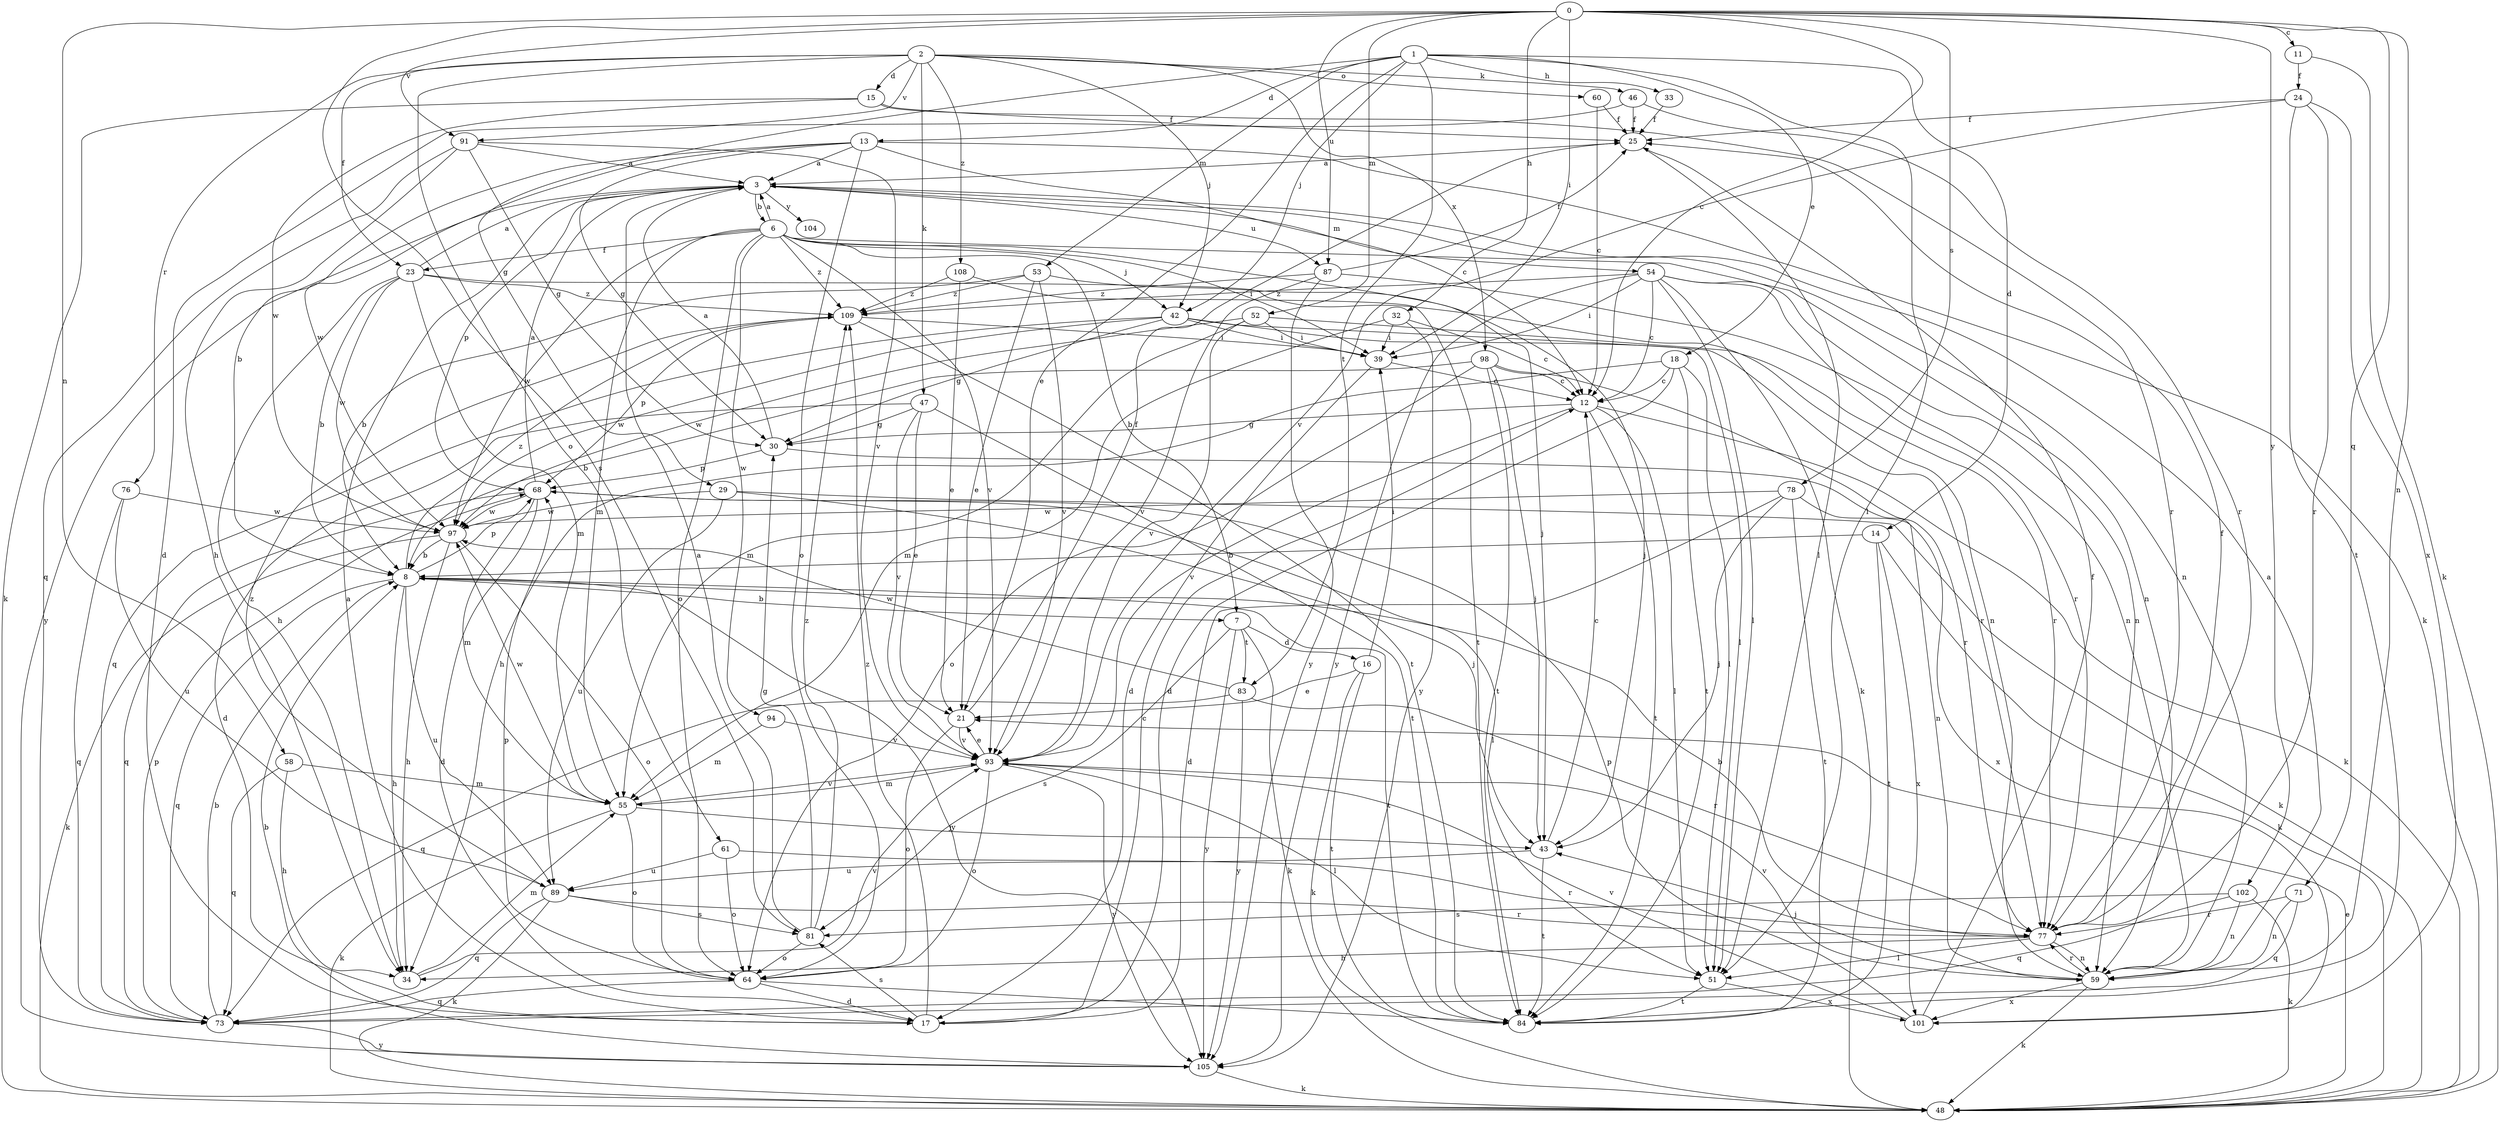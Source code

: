 strict digraph  {
0;
1;
2;
3;
6;
7;
8;
11;
12;
13;
14;
15;
16;
17;
18;
21;
23;
24;
25;
29;
30;
32;
33;
34;
39;
42;
43;
46;
47;
48;
51;
52;
53;
54;
55;
58;
59;
60;
61;
64;
68;
71;
73;
76;
77;
78;
81;
83;
84;
87;
89;
91;
93;
94;
97;
98;
101;
102;
104;
105;
108;
109;
0 -> 11  [label=c];
0 -> 12  [label=c];
0 -> 32  [label=h];
0 -> 39  [label=i];
0 -> 52  [label=m];
0 -> 58  [label=n];
0 -> 59  [label=n];
0 -> 71  [label=q];
0 -> 78  [label=s];
0 -> 81  [label=s];
0 -> 87  [label=u];
0 -> 91  [label=v];
0 -> 102  [label=y];
1 -> 13  [label=d];
1 -> 14  [label=d];
1 -> 18  [label=e];
1 -> 21  [label=e];
1 -> 29  [label=g];
1 -> 33  [label=h];
1 -> 42  [label=j];
1 -> 51  [label=l];
1 -> 53  [label=m];
1 -> 83  [label=t];
2 -> 15  [label=d];
2 -> 23  [label=f];
2 -> 42  [label=j];
2 -> 46  [label=k];
2 -> 47  [label=k];
2 -> 60  [label=o];
2 -> 61  [label=o];
2 -> 76  [label=r];
2 -> 91  [label=v];
2 -> 98  [label=x];
2 -> 108  [label=z];
3 -> 6  [label=b];
3 -> 54  [label=m];
3 -> 59  [label=n];
3 -> 68  [label=p];
3 -> 87  [label=u];
3 -> 104  [label=y];
3 -> 105  [label=y];
6 -> 3  [label=a];
6 -> 7  [label=b];
6 -> 23  [label=f];
6 -> 39  [label=i];
6 -> 42  [label=j];
6 -> 43  [label=j];
6 -> 55  [label=m];
6 -> 59  [label=n];
6 -> 64  [label=o];
6 -> 93  [label=v];
6 -> 94  [label=w];
6 -> 97  [label=w];
6 -> 109  [label=z];
7 -> 16  [label=d];
7 -> 48  [label=k];
7 -> 81  [label=s];
7 -> 83  [label=t];
7 -> 105  [label=y];
8 -> 7  [label=b];
8 -> 34  [label=h];
8 -> 68  [label=p];
8 -> 73  [label=q];
8 -> 84  [label=t];
8 -> 89  [label=u];
8 -> 105  [label=y];
8 -> 109  [label=z];
11 -> 24  [label=f];
11 -> 48  [label=k];
12 -> 30  [label=g];
12 -> 48  [label=k];
12 -> 51  [label=l];
12 -> 84  [label=t];
12 -> 93  [label=v];
13 -> 3  [label=a];
13 -> 8  [label=b];
13 -> 12  [label=c];
13 -> 30  [label=g];
13 -> 48  [label=k];
13 -> 64  [label=o];
13 -> 97  [label=w];
14 -> 8  [label=b];
14 -> 48  [label=k];
14 -> 84  [label=t];
14 -> 101  [label=x];
15 -> 25  [label=f];
15 -> 48  [label=k];
15 -> 77  [label=r];
15 -> 97  [label=w];
16 -> 21  [label=e];
16 -> 39  [label=i];
16 -> 48  [label=k];
16 -> 84  [label=t];
17 -> 3  [label=a];
17 -> 12  [label=c];
17 -> 81  [label=s];
17 -> 109  [label=z];
18 -> 12  [label=c];
18 -> 17  [label=d];
18 -> 34  [label=h];
18 -> 51  [label=l];
18 -> 84  [label=t];
21 -> 25  [label=f];
21 -> 64  [label=o];
21 -> 93  [label=v];
23 -> 3  [label=a];
23 -> 8  [label=b];
23 -> 34  [label=h];
23 -> 55  [label=m];
23 -> 59  [label=n];
23 -> 97  [label=w];
23 -> 109  [label=z];
24 -> 25  [label=f];
24 -> 77  [label=r];
24 -> 84  [label=t];
24 -> 93  [label=v];
24 -> 101  [label=x];
25 -> 3  [label=a];
25 -> 51  [label=l];
29 -> 43  [label=j];
29 -> 48  [label=k];
29 -> 89  [label=u];
29 -> 97  [label=w];
30 -> 3  [label=a];
30 -> 59  [label=n];
30 -> 68  [label=p];
32 -> 12  [label=c];
32 -> 39  [label=i];
32 -> 55  [label=m];
32 -> 105  [label=y];
33 -> 25  [label=f];
34 -> 55  [label=m];
34 -> 93  [label=v];
39 -> 12  [label=c];
39 -> 17  [label=d];
42 -> 30  [label=g];
42 -> 39  [label=i];
42 -> 51  [label=l];
42 -> 73  [label=q];
42 -> 77  [label=r];
42 -> 97  [label=w];
43 -> 12  [label=c];
43 -> 84  [label=t];
43 -> 89  [label=u];
46 -> 17  [label=d];
46 -> 25  [label=f];
46 -> 77  [label=r];
47 -> 17  [label=d];
47 -> 21  [label=e];
47 -> 30  [label=g];
47 -> 84  [label=t];
47 -> 93  [label=v];
48 -> 21  [label=e];
51 -> 84  [label=t];
51 -> 101  [label=x];
52 -> 39  [label=i];
52 -> 55  [label=m];
52 -> 77  [label=r];
52 -> 93  [label=v];
52 -> 97  [label=w];
53 -> 8  [label=b];
53 -> 21  [label=e];
53 -> 43  [label=j];
53 -> 93  [label=v];
53 -> 109  [label=z];
54 -> 12  [label=c];
54 -> 39  [label=i];
54 -> 48  [label=k];
54 -> 51  [label=l];
54 -> 59  [label=n];
54 -> 77  [label=r];
54 -> 105  [label=y];
54 -> 109  [label=z];
55 -> 43  [label=j];
55 -> 48  [label=k];
55 -> 64  [label=o];
55 -> 93  [label=v];
55 -> 97  [label=w];
58 -> 34  [label=h];
58 -> 55  [label=m];
58 -> 73  [label=q];
59 -> 3  [label=a];
59 -> 43  [label=j];
59 -> 48  [label=k];
59 -> 77  [label=r];
59 -> 93  [label=v];
59 -> 101  [label=x];
60 -> 12  [label=c];
60 -> 25  [label=f];
61 -> 64  [label=o];
61 -> 77  [label=r];
61 -> 89  [label=u];
64 -> 17  [label=d];
64 -> 68  [label=p];
64 -> 73  [label=q];
64 -> 84  [label=t];
68 -> 3  [label=a];
68 -> 17  [label=d];
68 -> 51  [label=l];
68 -> 55  [label=m];
68 -> 73  [label=q];
68 -> 97  [label=w];
71 -> 59  [label=n];
71 -> 73  [label=q];
71 -> 77  [label=r];
73 -> 8  [label=b];
73 -> 68  [label=p];
73 -> 105  [label=y];
76 -> 73  [label=q];
76 -> 89  [label=u];
76 -> 97  [label=w];
77 -> 8  [label=b];
77 -> 25  [label=f];
77 -> 34  [label=h];
77 -> 51  [label=l];
77 -> 59  [label=n];
78 -> 17  [label=d];
78 -> 43  [label=j];
78 -> 84  [label=t];
78 -> 97  [label=w];
78 -> 101  [label=x];
81 -> 3  [label=a];
81 -> 30  [label=g];
81 -> 64  [label=o];
81 -> 109  [label=z];
83 -> 73  [label=q];
83 -> 77  [label=r];
83 -> 97  [label=w];
83 -> 105  [label=y];
87 -> 25  [label=f];
87 -> 59  [label=n];
87 -> 93  [label=v];
87 -> 105  [label=y];
87 -> 109  [label=z];
89 -> 48  [label=k];
89 -> 73  [label=q];
89 -> 77  [label=r];
89 -> 81  [label=s];
89 -> 109  [label=z];
91 -> 3  [label=a];
91 -> 30  [label=g];
91 -> 34  [label=h];
91 -> 73  [label=q];
91 -> 93  [label=v];
93 -> 21  [label=e];
93 -> 51  [label=l];
93 -> 55  [label=m];
93 -> 64  [label=o];
93 -> 105  [label=y];
94 -> 55  [label=m];
94 -> 93  [label=v];
97 -> 8  [label=b];
97 -> 34  [label=h];
97 -> 48  [label=k];
97 -> 64  [label=o];
98 -> 8  [label=b];
98 -> 12  [label=c];
98 -> 43  [label=j];
98 -> 64  [label=o];
98 -> 77  [label=r];
98 -> 84  [label=t];
101 -> 25  [label=f];
101 -> 68  [label=p];
101 -> 93  [label=v];
102 -> 48  [label=k];
102 -> 59  [label=n];
102 -> 73  [label=q];
102 -> 81  [label=s];
105 -> 8  [label=b];
105 -> 48  [label=k];
108 -> 21  [label=e];
108 -> 84  [label=t];
108 -> 109  [label=z];
109 -> 39  [label=i];
109 -> 68  [label=p];
109 -> 84  [label=t];
}
